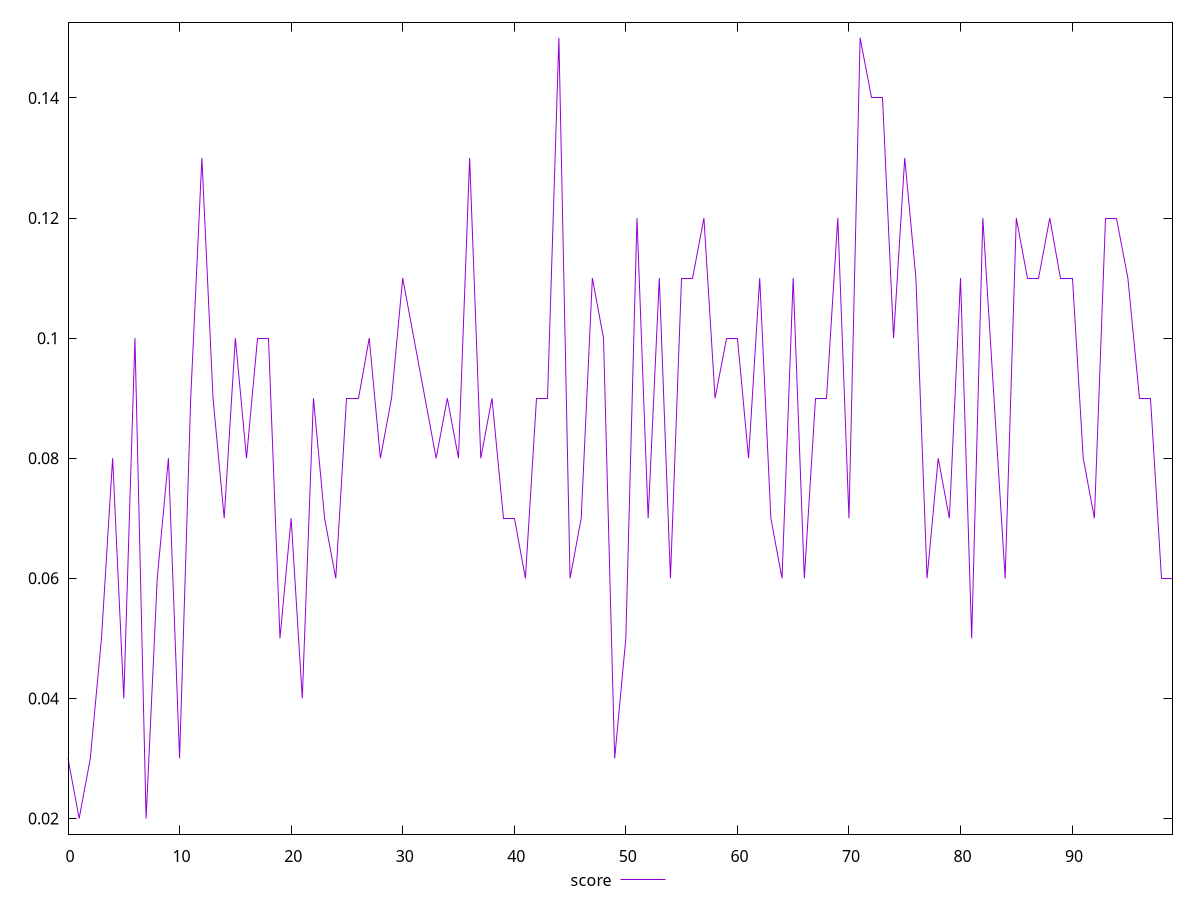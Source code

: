 reset

$score <<EOF
0 0.03
1 0.02
2 0.03
3 0.05
4 0.08
5 0.04
6 0.1
7 0.02
8 0.06
9 0.08
10 0.03
11 0.09
12 0.13
13 0.09
14 0.07
15 0.1
16 0.08
17 0.1
18 0.1
19 0.05
20 0.07
21 0.04
22 0.09
23 0.07
24 0.06
25 0.09
26 0.09
27 0.1
28 0.08
29 0.09
30 0.11
31 0.1
32 0.09
33 0.08
34 0.09
35 0.08
36 0.13
37 0.08
38 0.09
39 0.07
40 0.07
41 0.06
42 0.09
43 0.09
44 0.15
45 0.06
46 0.07
47 0.11
48 0.1
49 0.03
50 0.05
51 0.12
52 0.07
53 0.11
54 0.06
55 0.11
56 0.11
57 0.12
58 0.09
59 0.1
60 0.1
61 0.08
62 0.11
63 0.07
64 0.06
65 0.11
66 0.06
67 0.09
68 0.09
69 0.12
70 0.07
71 0.15
72 0.14
73 0.14
74 0.1
75 0.13
76 0.11
77 0.06
78 0.08
79 0.07
80 0.11
81 0.05
82 0.12
83 0.09
84 0.06
85 0.12
86 0.11
87 0.11
88 0.12
89 0.11
90 0.11
91 0.08
92 0.07
93 0.12
94 0.12
95 0.11
96 0.09
97 0.09
98 0.06
99 0.06
EOF

set key outside below
set xrange [0:99]
set yrange [0.0174:0.15259999999999999]
set trange [0.0174:0.15259999999999999]
set terminal svg size 640, 500 enhanced background rgb 'white'
set output "report_00025_2021-02-22T21:38:55.199Z/max-potential-fid/samples/pages/score/values.svg"

plot $score title "score" with line

reset
